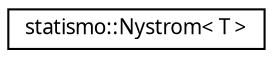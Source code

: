 digraph "Graphical Class Hierarchy"
{
  edge [fontname="FreeSans.ttf",fontsize="10",labelfontname="FreeSans.ttf",labelfontsize="10"];
  node [fontname="FreeSans.ttf",fontsize="10",shape=record];
  rankdir="LR";
  Node1 [label="statismo::Nystrom\< T \>",height=0.2,width=0.4,color="black", fillcolor="white", style="filled",URL="$classstatismo_1_1Nystrom.html"];
}
